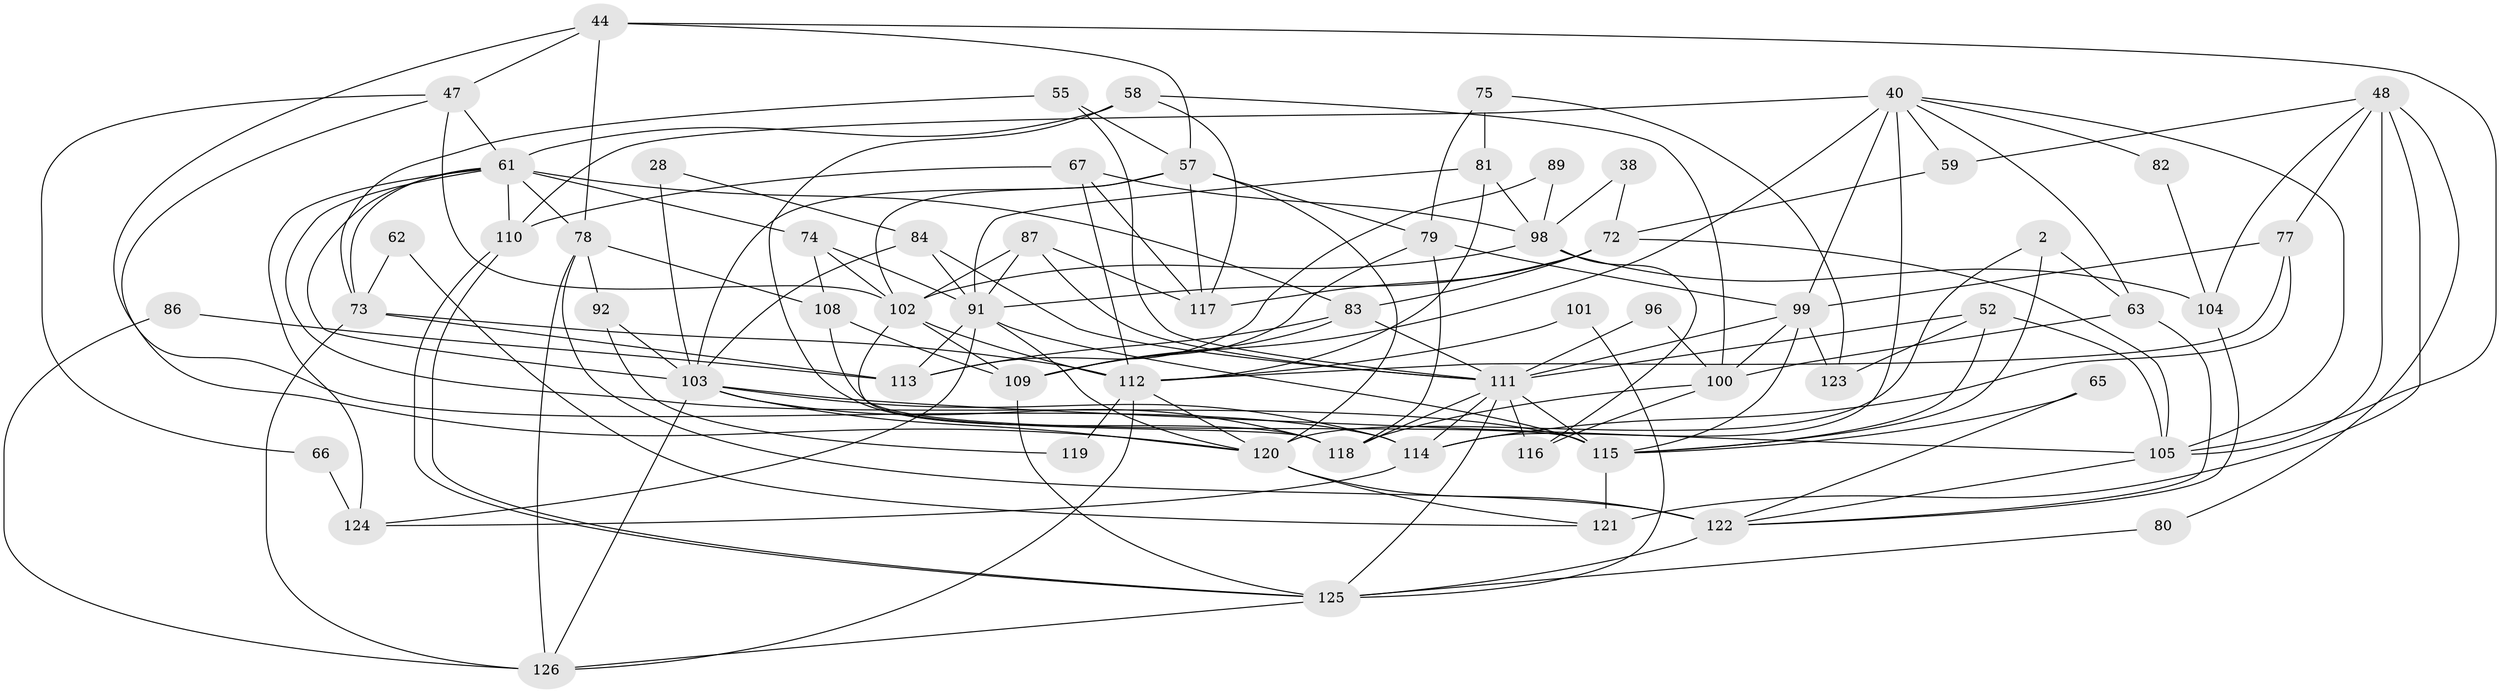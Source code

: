 // original degree distribution, {2: 0.16666666666666666, 5: 0.1984126984126984, 6: 0.07936507936507936, 3: 0.24603174603174602, 4: 0.24603174603174602, 8: 0.031746031746031744, 7: 0.031746031746031744}
// Generated by graph-tools (version 1.1) at 2025/55/03/04/25 21:55:02]
// undirected, 63 vertices, 156 edges
graph export_dot {
graph [start="1"]
  node [color=gray90,style=filled];
  2;
  28 [super="+1"];
  38;
  40 [super="+4"];
  44 [super="+11"];
  47;
  48;
  52;
  55;
  57 [super="+29+19"];
  58;
  59 [super="+36"];
  61 [super="+6+39"];
  62;
  63 [super="+15"];
  65;
  66;
  67;
  72 [super="+10+70"];
  73 [super="+34"];
  74;
  75;
  77;
  78 [super="+68"];
  79 [super="+60"];
  80;
  81;
  82;
  83 [super="+50"];
  84;
  86;
  87 [super="+85"];
  89;
  91 [super="+16"];
  92;
  96;
  98 [super="+14+43"];
  99 [super="+71+53"];
  100 [super="+64"];
  101;
  102 [super="+23+41"];
  103 [super="+95+5+49"];
  104;
  105 [super="+33"];
  108 [super="+94"];
  109 [super="+56"];
  110;
  111 [super="+107+69"];
  112 [super="+27+22"];
  113;
  114;
  115 [super="+42"];
  116;
  117 [super="+35"];
  118 [super="+90+106"];
  119;
  120 [super="+45+88+76"];
  121 [super="+31"];
  122 [super="+51"];
  123;
  124;
  125 [super="+97"];
  126 [super="+93"];
  2 -- 63 [weight=2];
  2 -- 115;
  2 -- 120 [weight=2];
  28 -- 103;
  28 -- 84 [weight=2];
  38 -- 98;
  38 -- 72;
  40 -- 105;
  40 -- 114;
  40 -- 63;
  40 -- 82;
  40 -- 110;
  40 -- 99 [weight=2];
  40 -- 59;
  40 -- 109;
  44 -- 105;
  44 -- 78;
  44 -- 114;
  44 -- 47;
  44 -- 57;
  47 -- 66;
  47 -- 102;
  47 -- 61;
  47 -- 120;
  48 -- 77;
  48 -- 80;
  48 -- 104;
  48 -- 121 [weight=2];
  48 -- 105;
  48 -- 59;
  52 -- 123;
  52 -- 105;
  52 -- 111;
  52 -- 115;
  55 -- 73;
  55 -- 111;
  55 -- 57;
  57 -- 103 [weight=2];
  57 -- 117;
  57 -- 102;
  57 -- 79;
  57 -- 120;
  58 -- 118;
  58 -- 117;
  58 -- 61;
  58 -- 100;
  59 -- 72;
  61 -- 74;
  61 -- 110;
  61 -- 103 [weight=2];
  61 -- 73;
  61 -- 78;
  61 -- 83;
  61 -- 115 [weight=2];
  61 -- 124;
  62 -- 121;
  62 -- 73;
  63 -- 100;
  63 -- 122;
  65 -- 122;
  65 -- 115;
  66 -- 124;
  67 -- 110;
  67 -- 112;
  67 -- 117;
  67 -- 98;
  72 -- 105;
  72 -- 91 [weight=2];
  72 -- 83 [weight=2];
  72 -- 117;
  73 -- 126 [weight=2];
  73 -- 113;
  73 -- 112 [weight=2];
  74 -- 91;
  74 -- 102;
  74 -- 108;
  75 -- 81;
  75 -- 123;
  75 -- 79;
  77 -- 114;
  77 -- 99;
  77 -- 112;
  78 -- 92;
  78 -- 122 [weight=2];
  78 -- 126;
  78 -- 108;
  79 -- 99;
  79 -- 118 [weight=2];
  79 -- 109;
  80 -- 125;
  81 -- 98 [weight=2];
  81 -- 91;
  81 -- 112 [weight=2];
  82 -- 104;
  83 -- 113;
  83 -- 111;
  83 -- 109;
  84 -- 103;
  84 -- 91;
  84 -- 111;
  86 -- 113;
  86 -- 126;
  87 -- 102 [weight=2];
  87 -- 117 [weight=2];
  87 -- 91;
  87 -- 111;
  89 -- 113;
  89 -- 98;
  91 -- 113;
  91 -- 124;
  91 -- 115 [weight=2];
  91 -- 120;
  92 -- 119;
  92 -- 103;
  96 -- 100;
  96 -- 111;
  98 -- 104;
  98 -- 102 [weight=2];
  98 -- 116;
  99 -- 100;
  99 -- 123;
  99 -- 111 [weight=2];
  99 -- 115;
  100 -- 116;
  100 -- 118;
  101 -- 125;
  101 -- 112;
  102 -- 109 [weight=2];
  102 -- 112 [weight=2];
  102 -- 118;
  103 -- 126 [weight=2];
  103 -- 118 [weight=2];
  103 -- 120;
  103 -- 114;
  103 -- 105 [weight=2];
  104 -- 122;
  105 -- 122;
  108 -- 115 [weight=2];
  108 -- 109;
  109 -- 125;
  110 -- 125;
  110 -- 125;
  111 -- 118 [weight=3];
  111 -- 125;
  111 -- 114;
  111 -- 115;
  111 -- 116;
  112 -- 126;
  112 -- 119;
  112 -- 120;
  114 -- 124;
  115 -- 121;
  120 -- 122 [weight=2];
  120 -- 121;
  122 -- 125 [weight=2];
  125 -- 126 [weight=2];
}
